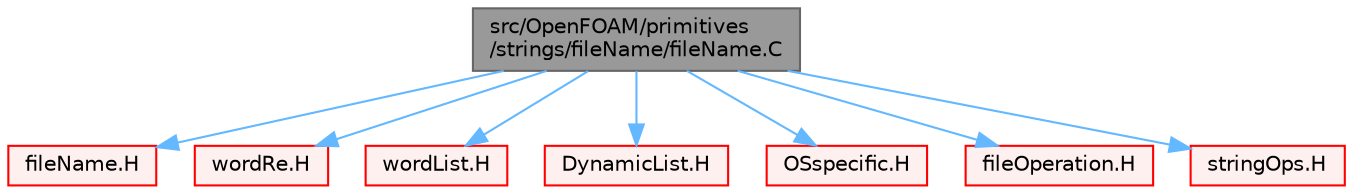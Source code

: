 digraph "src/OpenFOAM/primitives/strings/fileName/fileName.C"
{
 // LATEX_PDF_SIZE
  bgcolor="transparent";
  edge [fontname=Helvetica,fontsize=10,labelfontname=Helvetica,labelfontsize=10];
  node [fontname=Helvetica,fontsize=10,shape=box,height=0.2,width=0.4];
  Node1 [id="Node000001",label="src/OpenFOAM/primitives\l/strings/fileName/fileName.C",height=0.2,width=0.4,color="gray40", fillcolor="grey60", style="filled", fontcolor="black",tooltip=" "];
  Node1 -> Node2 [id="edge1_Node000001_Node000002",color="steelblue1",style="solid",tooltip=" "];
  Node2 [id="Node000002",label="fileName.H",height=0.2,width=0.4,color="red", fillcolor="#FFF0F0", style="filled",URL="$fileName_8H.html",tooltip=" "];
  Node1 -> Node16 [id="edge2_Node000001_Node000016",color="steelblue1",style="solid",tooltip=" "];
  Node16 [id="Node000016",label="wordRe.H",height=0.2,width=0.4,color="red", fillcolor="#FFF0F0", style="filled",URL="$wordRe_8H.html",tooltip=" "];
  Node1 -> Node32 [id="edge3_Node000001_Node000032",color="steelblue1",style="solid",tooltip=" "];
  Node32 [id="Node000032",label="wordList.H",height=0.2,width=0.4,color="red", fillcolor="#FFF0F0", style="filled",URL="$wordList_8H.html",tooltip=" "];
  Node1 -> Node101 [id="edge4_Node000001_Node000101",color="steelblue1",style="solid",tooltip=" "];
  Node101 [id="Node000101",label="DynamicList.H",height=0.2,width=0.4,color="red", fillcolor="#FFF0F0", style="filled",URL="$DynamicList_8H.html",tooltip=" "];
  Node1 -> Node103 [id="edge5_Node000001_Node000103",color="steelblue1",style="solid",tooltip=" "];
  Node103 [id="Node000103",label="OSspecific.H",height=0.2,width=0.4,color="red", fillcolor="#FFF0F0", style="filled",URL="$OSspecific_8H.html",tooltip="Functions used by OpenFOAM that are specific to POSIX compliant operating systems and need to be repl..."];
  Node1 -> Node107 [id="edge6_Node000001_Node000107",color="steelblue1",style="solid",tooltip=" "];
  Node107 [id="Node000107",label="fileOperation.H",height=0.2,width=0.4,color="red", fillcolor="#FFF0F0", style="filled",URL="$fileOperation_8H.html",tooltip=" "];
  Node1 -> Node159 [id="edge7_Node000001_Node000159",color="steelblue1",style="solid",tooltip=" "];
  Node159 [id="Node000159",label="stringOps.H",height=0.2,width=0.4,color="red", fillcolor="#FFF0F0", style="filled",URL="$stringOps_8H.html",tooltip=" "];
}
